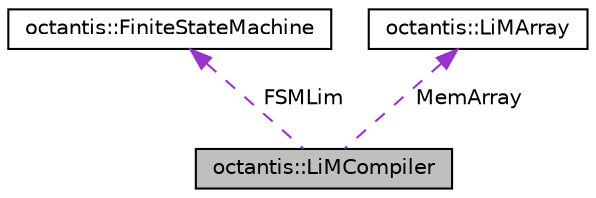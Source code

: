 digraph "octantis::LiMCompiler"
{
  edge [fontname="Helvetica",fontsize="10",labelfontname="Helvetica",labelfontsize="10"];
  node [fontname="Helvetica",fontsize="10",shape=record];
  Node1 [label="octantis::LiMCompiler",height=0.2,width=0.4,color="black", fillcolor="grey75", style="filled", fontcolor="black"];
  Node2 -> Node1 [dir="back",color="darkorchid3",fontsize="10",style="dashed",label=" FSMLim" ,fontname="Helvetica"];
  Node2 [label="octantis::FiniteStateMachine",height=0.2,width=0.4,color="black", fillcolor="white", style="filled",URL="$classoctantis_1_1FiniteStateMachine.html",tooltip="Class useful for the definition of the FSM of the algorithm. "];
  Node3 -> Node1 [dir="back",color="darkorchid3",fontsize="10",style="dashed",label=" MemArray" ,fontname="Helvetica"];
  Node3 [label="octantis::LiMArray",height=0.2,width=0.4,color="black", fillcolor="white", style="filled",URL="$classoctantis_1_1LiMArray.html",tooltip="Class implementing the necessary structures to model the LiM Unit. "];
}
